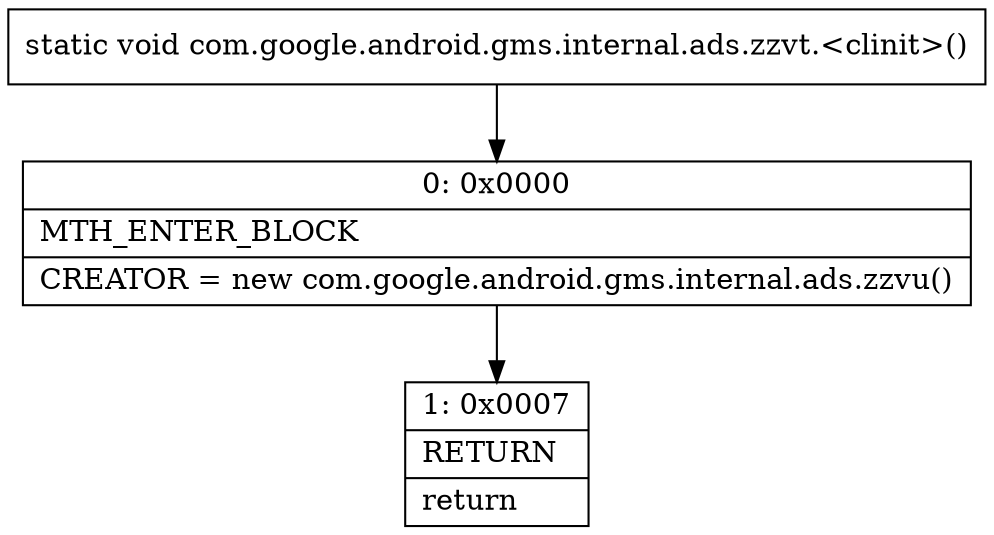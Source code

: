 digraph "CFG forcom.google.android.gms.internal.ads.zzvt.\<clinit\>()V" {
Node_0 [shape=record,label="{0\:\ 0x0000|MTH_ENTER_BLOCK\l|CREATOR = new com.google.android.gms.internal.ads.zzvu()\l}"];
Node_1 [shape=record,label="{1\:\ 0x0007|RETURN\l|return\l}"];
MethodNode[shape=record,label="{static void com.google.android.gms.internal.ads.zzvt.\<clinit\>() }"];
MethodNode -> Node_0;
Node_0 -> Node_1;
}

